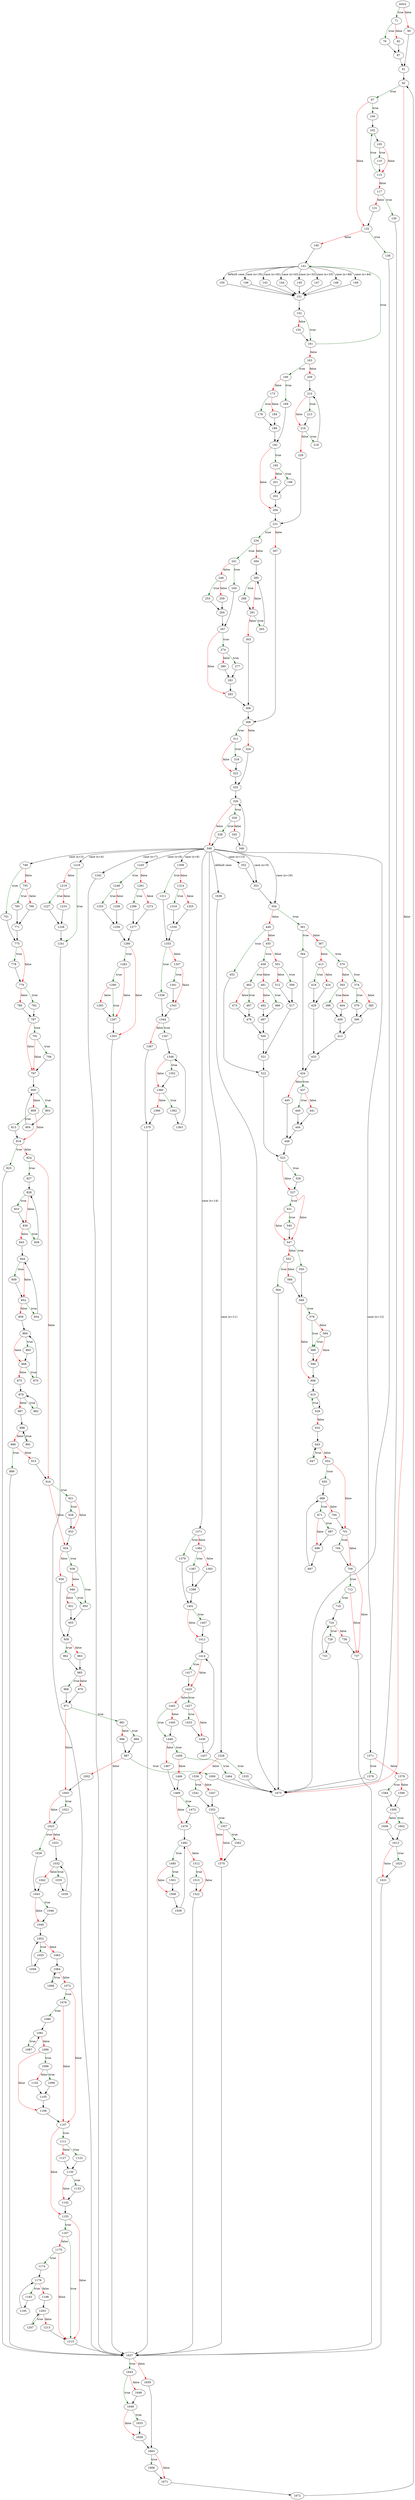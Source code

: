 digraph "sqlite3VXPrintf" {
	// Node definitions.
	3 [label=entry];
	71;
	76;
	82;
	87;
	90;
	91;
	92;
	97;
	100;
	102;
	105;
	110;
	115;
	117;
	130;
	131;
	132;
	138;
	140;
	141;
	143;
	144;
	145;
	146;
	147;
	148;
	149;
	150;
	151;
	152;
	155;
	161;
	163;
	166;
	169;
	173;
	178;
	184;
	189;
	192;
	195;
	198;
	201;
	202;
	204;
	209;
	210;
	213;
	216;
	218;
	228;
	231;
	234;
	241;
	244;
	248;
	253;
	259;
	264;
	267;
	274;
	277;
	280;
	281;
	283;
	284;
	285;
	288;
	291;
	293;
	303;
	306;
	307;
	308;
	311;
	318;
	323;
	324;
	325;
	326;
	329;
	338;
	345;
	346;
	349;
	352;
	353;
	354;
	361;
	364;
	367;
	370;
	374;
	379;
	385;
	390;
	393;
	398;
	404;
	409;
	412;
	413;
	418;
	424;
	429;
	433;
	434;
	437;
	440;
	441;
	444;
	445;
	448;
	449;
	452;
	455;
	458;
	462;
	467;
	473;
	478;
	481;
	486;
	492;
	497;
	500;
	501;
	506;
	512;
	517;
	521;
	522;
	523;
	526;
	527;
	531;
	540;
	547;
	550;
	552;
	564;
	566;
	569;
	578;
	584;
	589;
	590;
	606;
	615;
	629;
	632;
	643;
	647;
	652;
	655;
	668;
	671;
	687;
	696;
	697;
	700;
	701;
	704;
	708;
	712;
	718;
	724;
	729;
	733;
	736;
	737;
	748;
	751;
	755;
	760;
	766;
	771;
	775;
	778;
	779;
	782;
	785;
	787;
	791;
	794;
	797;
	800;
	803;
	804;
	809;
	813;
	818;
	823;
	824;
	827;
	828;
	833;
	836;
	838;
	843;
	844;
	849;
	852;
	854;
	859;
	860;
	865;
	868;
	870;
	875;
	879;
	882;
	887;
	888;
	891;
	896;
	899;
	915;
	916;
	921;
	928;
	933;
	934;
	938;
	946;
	950;
	951;
	955;
	956;
	958;
	962;
	963;
	965;
	968;
	970;
	971;
	981;
	984;
	986;
	987;
	1000;
	1002;
	1003;
	1021;
	1025;
	1028;
	1031;
	1032;
	1035;
	1039;
	1042;
	1043;
	1046;
	1049;
	1052;
	1055;
	1058;
	1063;
	1064;
	1068;
	1072;
	1076;
	1080;
	1081;
	1087;
	1090;
	1096;
	1099;
	1102;
	1105;
	1106;
	1107;
	1111;
	1122;
	1127;
	1130;
	1133;
	1142;
	1155;
	1167;
	1170;
	1174;
	1179;
	1183;
	1195;
	1198;
	1203;
	1207;
	1213;
	1215;
	1216;
	1219;
	1227;
	1233;
	1238;
	1241;
	1242;
	1245;
	1248;
	1253;
	1258;
	1259;
	1261;
	1266;
	1272;
	1277;
	1280;
	1283;
	1290;
	1293;
	1297;
	1303;
	1308;
	1311;
	1314;
	1319;
	1325;
	1330;
	1333;
	1336;
	1337;
	1341;
	1343;
	1344;
	1347;
	1348;
	1352;
	1360;
	1362;
	1363;
	1366;
	1367;
	1370;
	1371;
	1379;
	1382;
	1387;
	1393;
	1398;
	1401;
	1407;
	1412;
	1414;
	1417;
	1425;
	1427;
	1433;
	1436;
	1437;
	1442;
	1445;
	1449;
	1458;
	1464;
	1466;
	1467;
	1469;
	1472;
	1479;
	1481;
	1485;
	1501;
	1508;
	1509;
	1512;
	1515;
	1522;
	1528;
	1535;
	1536;
	1541;
	1547;
	1552;
	1557;
	1562;
	1570;
	1571;
	1578;
	1579;
	1584;
	1590;
	1595;
	1602;
	1608;
	1613;
	1625;
	1631;
	1636;
	1637;
	1643;
	1646;
	1649;
	1655;
	1658;
	1659;
	1663;
	1666;
	1671;
	1672;
	1675;

	// Edge definitions.
	3 -> 71 [
		color=darkgreen
		label=true
	];
	3 -> 90 [
		color=red
		label=false
	];
	71 -> 76 [
		color=darkgreen
		label=true
	];
	71 -> 82 [
		color=red
		label=false
	];
	76 -> 87;
	82 -> 87;
	87 -> 91;
	90 -> 91;
	91 -> 92;
	92 -> 97 [
		color=darkgreen
		label=true
	];
	92 -> 1675 [
		color=red
		label=false
	];
	97 -> 100 [
		color=darkgreen
		label=true
	];
	97 -> 132 [
		color=red
		label=false
	];
	100 -> 102;
	102 -> 105;
	105 -> 110 [
		color=darkgreen
		label=true
	];
	105 -> 115 [
		color=red
		label=false
	];
	110 -> 115;
	115 -> 102 [
		color=darkgreen
		label=true
	];
	115 -> 117 [
		color=red
		label=false
	];
	117 -> 130 [
		color=darkgreen
		label=true
	];
	117 -> 131 [
		color=red
		label=false
	];
	130 -> 1675;
	131 -> 132;
	132 -> 138 [
		color=darkgreen
		label=true
	];
	132 -> 140 [
		color=red
		label=false
	];
	138 -> 1675;
	140 -> 141;
	141 -> 143 [label="case (x=45)"];
	141 -> 144 [label="case (x=43)"];
	141 -> 145 [label="case (x=32)"];
	141 -> 146 [label="case (x=35)"];
	141 -> 147 [label="case (x=33)"];
	141 -> 148 [label="case (x=48)"];
	141 -> 149 [label="case (x=44)"];
	141 -> 150 [label="default case"];
	143 -> 151;
	144 -> 151;
	145 -> 151;
	146 -> 151;
	147 -> 151;
	148 -> 151;
	149 -> 151;
	150 -> 151;
	151 -> 152;
	152 -> 155 [
		color=red
		label=false
	];
	152 -> 161 [
		color=darkgreen
		label=true
	];
	155 -> 161;
	161 -> 141 [
		color=darkgreen
		label=true
	];
	161 -> 163 [
		color=red
		label=false
	];
	163 -> 166 [
		color=darkgreen
		label=true
	];
	163 -> 209 [
		color=red
		label=false
	];
	166 -> 169 [
		color=darkgreen
		label=true
	];
	166 -> 173 [
		color=red
		label=false
	];
	169 -> 192;
	173 -> 178 [
		color=darkgreen
		label=true
	];
	173 -> 184 [
		color=red
		label=false
	];
	178 -> 189;
	184 -> 189;
	189 -> 192;
	192 -> 195 [
		color=darkgreen
		label=true
	];
	192 -> 204 [
		color=red
		label=false
	];
	195 -> 198 [
		color=darkgreen
		label=true
	];
	195 -> 201 [
		color=red
		label=false
	];
	198 -> 202;
	201 -> 202;
	202 -> 204;
	204 -> 231;
	209 -> 210;
	210 -> 213 [
		color=darkgreen
		label=true
	];
	210 -> 216 [
		color=red
		label=false
	];
	213 -> 216;
	216 -> 218 [
		color=darkgreen
		label=true
	];
	216 -> 228 [
		color=red
		label=false
	];
	218 -> 210;
	228 -> 231;
	231 -> 234 [
		color=darkgreen
		label=true
	];
	231 -> 307 [
		color=red
		label=false
	];
	234 -> 241 [
		color=darkgreen
		label=true
	];
	234 -> 284 [
		color=red
		label=false
	];
	241 -> 244 [
		color=darkgreen
		label=true
	];
	241 -> 248 [
		color=red
		label=false
	];
	244 -> 267;
	248 -> 253 [
		color=darkgreen
		label=true
	];
	248 -> 259 [
		color=red
		label=false
	];
	253 -> 264;
	259 -> 264;
	264 -> 267;
	267 -> 274 [
		color=darkgreen
		label=true
	];
	267 -> 283 [
		color=red
		label=false
	];
	274 -> 277 [
		color=darkgreen
		label=true
	];
	274 -> 280 [
		color=red
		label=false
	];
	277 -> 281;
	280 -> 281;
	281 -> 283;
	283 -> 306;
	284 -> 285;
	285 -> 288 [
		color=darkgreen
		label=true
	];
	285 -> 291 [
		color=red
		label=false
	];
	288 -> 291;
	291 -> 293 [
		color=darkgreen
		label=true
	];
	291 -> 303 [
		color=red
		label=false
	];
	293 -> 285;
	303 -> 306;
	306 -> 308;
	307 -> 308;
	308 -> 311 [
		color=darkgreen
		label=true
	];
	308 -> 324 [
		color=red
		label=false
	];
	311 -> 318 [
		color=darkgreen
		label=true
	];
	311 -> 323 [
		color=red
		label=false
	];
	318 -> 323;
	323 -> 325;
	324 -> 325;
	325 -> 326;
	326 -> 329 [
		color=darkgreen
		label=true
	];
	326 -> 349 [
		color=red
		label=false
	];
	329 -> 338 [
		color=darkgreen
		label=true
	];
	329 -> 345 [
		color=red
		label=false
	];
	338 -> 349;
	345 -> 346;
	346 -> 326;
	349 -> 352 [label="case (x=13)"];
	349 -> 353 [label="case (x=0)"];
	349 -> 354 [label="case (x=16)"];
	349 -> 748 [label="case (x=3)"];
	349 -> 1216 [label="case (x=4)"];
	349 -> 1242 [label="case (x=7)"];
	349 -> 1245 [label="case (x=8)"];
	349 -> 1308 [label="case (x=6)"];
	349 -> 1371 [label="case (x=14)"];
	349 -> 1528 [label="case (x=11)"];
	349 -> 1571 [label="case (x=12)"];
	349 -> 1636 [label="default case"];
	352 -> 353;
	353 -> 354;
	354 -> 361 [
		color=darkgreen
		label=true
	];
	354 -> 449 [
		color=red
		label=false
	];
	361 -> 364 [
		color=darkgreen
		label=true
	];
	361 -> 367 [
		color=red
		label=false
	];
	364 -> 434;
	367 -> 370 [
		color=darkgreen
		label=true
	];
	367 -> 413 [
		color=red
		label=false
	];
	370 -> 374 [
		color=darkgreen
		label=true
	];
	370 -> 393 [
		color=red
		label=false
	];
	374 -> 379 [
		color=darkgreen
		label=true
	];
	374 -> 385 [
		color=red
		label=false
	];
	379 -> 390;
	385 -> 390;
	390 -> 412;
	393 -> 398 [
		color=darkgreen
		label=true
	];
	393 -> 404 [
		color=red
		label=false
	];
	398 -> 409;
	404 -> 409;
	409 -> 412;
	412 -> 433;
	413 -> 418 [
		color=darkgreen
		label=true
	];
	413 -> 424 [
		color=red
		label=false
	];
	418 -> 429;
	424 -> 429;
	429 -> 433;
	433 -> 434;
	434 -> 437 [
		color=darkgreen
		label=true
	];
	434 -> 445 [
		color=red
		label=false
	];
	437 -> 440 [
		color=darkgreen
		label=true
	];
	437 -> 441 [
		color=red
		label=false
	];
	440 -> 444;
	441 -> 444;
	444 -> 448;
	445 -> 448;
	448 -> 523;
	449 -> 452 [
		color=darkgreen
		label=true
	];
	449 -> 455 [
		color=red
		label=false
	];
	452 -> 522;
	455 -> 458 [
		color=darkgreen
		label=true
	];
	455 -> 501 [
		color=red
		label=false
	];
	458 -> 462 [
		color=darkgreen
		label=true
	];
	458 -> 481 [
		color=red
		label=false
	];
	462 -> 467 [
		color=darkgreen
		label=true
	];
	462 -> 473 [
		color=red
		label=false
	];
	467 -> 478;
	473 -> 478;
	478 -> 500;
	481 -> 486 [
		color=darkgreen
		label=true
	];
	481 -> 492 [
		color=red
		label=false
	];
	486 -> 497;
	492 -> 497;
	497 -> 500;
	500 -> 521;
	501 -> 506 [
		color=darkgreen
		label=true
	];
	501 -> 512 [
		color=red
		label=false
	];
	506 -> 517;
	512 -> 517;
	517 -> 521;
	521 -> 522;
	522 -> 523;
	523 -> 526 [
		color=darkgreen
		label=true
	];
	523 -> 527 [
		color=red
		label=false
	];
	526 -> 527;
	527 -> 531 [
		color=darkgreen
		label=true
	];
	527 -> 547 [
		color=red
		label=false
	];
	531 -> 540 [
		color=darkgreen
		label=true
	];
	531 -> 547 [
		color=red
		label=false
	];
	540 -> 547;
	547 -> 550 [
		color=darkgreen
		label=true
	];
	547 -> 552 [
		color=red
		label=false
	];
	550 -> 569;
	552 -> 564 [
		color=darkgreen
		label=true
	];
	552 -> 566 [
		color=red
		label=false
	];
	564 -> 1675;
	566 -> 569;
	569 -> 578 [
		color=darkgreen
		label=true
	];
	569 -> 606 [
		color=red
		label=false
	];
	578 -> 584 [
		color=red
		label=false
	];
	578 -> 589 [
		color=darkgreen
		label=true
	];
	584 -> 589 [
		color=darkgreen
		label=true
	];
	584 -> 590 [
		color=red
		label=false
	];
	589 -> 590;
	590 -> 606;
	606 -> 615;
	615 -> 629;
	629 -> 615 [
		color=darkgreen
		label=true
	];
	629 -> 632 [
		color=red
		label=false
	];
	632 -> 643;
	643 -> 647 [
		color=darkgreen
		label=true
	];
	643 -> 652 [
		color=red
		label=false
	];
	647 -> 643;
	652 -> 655 [
		color=darkgreen
		label=true
	];
	652 -> 701 [
		color=red
		label=false
	];
	655 -> 668;
	668 -> 671 [
		color=darkgreen
		label=true
	];
	668 -> 700 [
		color=red
		label=false
	];
	671 -> 687 [
		color=darkgreen
		label=true
	];
	671 -> 696 [
		color=red
		label=false
	];
	687 -> 696;
	696 -> 697;
	697 -> 668;
	700 -> 701;
	701 -> 704 [
		color=darkgreen
		label=true
	];
	701 -> 708 [
		color=red
		label=false
	];
	704 -> 708;
	708 -> 712 [
		color=darkgreen
		label=true
	];
	708 -> 737 [
		color=red
		label=false
	];
	712 -> 718 [
		color=darkgreen
		label=true
	];
	712 -> 737 [
		color=red
		label=false
	];
	718 -> 724;
	724 -> 729 [
		color=darkgreen
		label=true
	];
	724 -> 736 [
		color=red
		label=false
	];
	729 -> 733;
	733 -> 724;
	736 -> 737;
	737 -> 1637;
	748 -> 751 [
		color=darkgreen
		label=true
	];
	748 -> 755 [
		color=red
		label=false
	];
	751 -> 775;
	755 -> 760 [
		color=darkgreen
		label=true
	];
	755 -> 766 [
		color=red
		label=false
	];
	760 -> 771;
	766 -> 771;
	771 -> 775;
	775 -> 778 [
		color=darkgreen
		label=true
	];
	775 -> 779 [
		color=red
		label=false
	];
	778 -> 779;
	779 -> 782 [
		color=darkgreen
		label=true
	];
	779 -> 785 [
		color=red
		label=false
	];
	782 -> 787;
	785 -> 787;
	787 -> 791 [
		color=darkgreen
		label=true
	];
	787 -> 797 [
		color=red
		label=false
	];
	791 -> 794 [
		color=darkgreen
		label=true
	];
	791 -> 797 [
		color=red
		label=false
	];
	794 -> 797;
	797 -> 800;
	800 -> 803 [
		color=darkgreen
		label=true
	];
	800 -> 809 [
		color=red
		label=false
	];
	803 -> 804;
	804 -> 800;
	809 -> 813 [
		color=darkgreen
		label=true
	];
	809 -> 818 [
		color=red
		label=false
	];
	813 -> 818;
	818 -> 823 [
		color=darkgreen
		label=true
	];
	818 -> 824 [
		color=red
		label=false
	];
	823 -> 1637;
	824 -> 827 [
		color=darkgreen
		label=true
	];
	824 -> 916 [
		color=red
		label=false
	];
	827 -> 828;
	828 -> 833 [
		color=darkgreen
		label=true
	];
	828 -> 836 [
		color=red
		label=false
	];
	833 -> 836;
	836 -> 838 [
		color=darkgreen
		label=true
	];
	836 -> 843 [
		color=red
		label=false
	];
	838 -> 828;
	843 -> 844;
	844 -> 849 [
		color=darkgreen
		label=true
	];
	844 -> 852 [
		color=red
		label=false
	];
	849 -> 852;
	852 -> 854 [
		color=darkgreen
		label=true
	];
	852 -> 859 [
		color=red
		label=false
	];
	854 -> 844;
	859 -> 860;
	860 -> 865 [
		color=darkgreen
		label=true
	];
	860 -> 868 [
		color=red
		label=false
	];
	865 -> 868;
	868 -> 870 [
		color=darkgreen
		label=true
	];
	868 -> 875 [
		color=red
		label=false
	];
	870 -> 860;
	875 -> 879;
	879 -> 882 [
		color=darkgreen
		label=true
	];
	879 -> 887 [
		color=red
		label=false
	];
	882 -> 879;
	887 -> 888;
	888 -> 891 [
		color=darkgreen
		label=true
	];
	888 -> 896 [
		color=red
		label=false
	];
	891 -> 888;
	896 -> 899 [
		color=darkgreen
		label=true
	];
	896 -> 915 [
		color=red
		label=false
	];
	899 -> 1637;
	915 -> 916;
	916 -> 921 [
		color=darkgreen
		label=true
	];
	916 -> 934 [
		color=red
		label=false
	];
	921 -> 928 [
		color=darkgreen
		label=true
	];
	921 -> 933 [
		color=red
		label=false
	];
	928 -> 933;
	933 -> 934;
	934 -> 938 [
		color=darkgreen
		label=true
	];
	934 -> 956 [
		color=red
		label=false
	];
	938 -> 946 [
		color=red
		label=false
	];
	938 -> 950 [
		color=darkgreen
		label=true
	];
	946 -> 950 [
		color=darkgreen
		label=true
	];
	946 -> 951 [
		color=red
		label=false
	];
	950 -> 955;
	951 -> 955;
	955 -> 958;
	956 -> 958;
	958 -> 962 [
		color=darkgreen
		label=true
	];
	958 -> 963 [
		color=red
		label=false
	];
	962 -> 965;
	963 -> 965;
	965 -> 968 [
		color=darkgreen
		label=true
	];
	965 -> 970 [
		color=red
		label=false
	];
	968 -> 971;
	970 -> 971;
	971 -> 981 [
		color=darkgreen
		label=true
	];
	971 -> 1003 [
		color=red
		label=false
	];
	981 -> 984 [
		color=darkgreen
		label=true
	];
	981 -> 986 [
		color=red
		label=false
	];
	984 -> 987;
	986 -> 987;
	987 -> 1000 [
		color=darkgreen
		label=true
	];
	987 -> 1002 [
		color=red
		label=false
	];
	1000 -> 1675;
	1002 -> 1003;
	1003 -> 1021 [
		color=darkgreen
		label=true
	];
	1003 -> 1025 [
		color=red
		label=false
	];
	1021 -> 1025;
	1025 -> 1028 [
		color=darkgreen
		label=true
	];
	1025 -> 1031 [
		color=red
		label=false
	];
	1028 -> 1043;
	1031 -> 1032;
	1032 -> 1035 [
		color=darkgreen
		label=true
	];
	1032 -> 1042 [
		color=red
		label=false
	];
	1035 -> 1039;
	1039 -> 1032;
	1042 -> 1043;
	1043 -> 1046 [
		color=darkgreen
		label=true
	];
	1043 -> 1049 [
		color=red
		label=false
	];
	1046 -> 1049;
	1049 -> 1052;
	1052 -> 1055 [
		color=darkgreen
		label=true
	];
	1052 -> 1063 [
		color=red
		label=false
	];
	1055 -> 1058;
	1058 -> 1052;
	1063 -> 1064;
	1064 -> 1068 [
		color=darkgreen
		label=true
	];
	1064 -> 1072 [
		color=red
		label=false
	];
	1068 -> 1064;
	1072 -> 1076 [
		color=darkgreen
		label=true
	];
	1072 -> 1107 [
		color=red
		label=false
	];
	1076 -> 1080 [
		color=darkgreen
		label=true
	];
	1076 -> 1107 [
		color=red
		label=false
	];
	1080 -> 1081;
	1081 -> 1087 [
		color=darkgreen
		label=true
	];
	1081 -> 1090 [
		color=red
		label=false
	];
	1087 -> 1081;
	1090 -> 1096 [
		color=darkgreen
		label=true
	];
	1090 -> 1106 [
		color=red
		label=false
	];
	1096 -> 1099 [
		color=darkgreen
		label=true
	];
	1096 -> 1102 [
		color=red
		label=false
	];
	1099 -> 1105;
	1102 -> 1105;
	1105 -> 1106;
	1106 -> 1107;
	1107 -> 1111 [
		color=darkgreen
		label=true
	];
	1107 -> 1155 [
		color=red
		label=false
	];
	1111 -> 1122 [
		color=darkgreen
		label=true
	];
	1111 -> 1127 [
		color=red
		label=false
	];
	1122 -> 1130;
	1127 -> 1130;
	1130 -> 1133 [
		color=darkgreen
		label=true
	];
	1130 -> 1142 [
		color=red
		label=false
	];
	1133 -> 1142;
	1142 -> 1155;
	1155 -> 1167 [
		color=darkgreen
		label=true
	];
	1155 -> 1215 [
		color=red
		label=false
	];
	1167 -> 1170 [
		color=red
		label=false
	];
	1167 -> 1215 [
		color=darkgreen
		label=true
	];
	1170 -> 1174 [
		color=darkgreen
		label=true
	];
	1170 -> 1215 [
		color=red
		label=false
	];
	1174 -> 1179;
	1179 -> 1183 [
		color=darkgreen
		label=true
	];
	1179 -> 1198 [
		color=red
		label=false
	];
	1183 -> 1195;
	1195 -> 1179;
	1198 -> 1203;
	1203 -> 1207 [
		color=darkgreen
		label=true
	];
	1203 -> 1213 [
		color=red
		label=false
	];
	1207 -> 1203;
	1213 -> 1215;
	1215 -> 1637;
	1216 -> 1219 [
		color=red
		label=false
	];
	1216 -> 1241 [
		color=darkgreen
		label=true
	];
	1219 -> 1227 [
		color=darkgreen
		label=true
	];
	1219 -> 1233 [
		color=red
		label=false
	];
	1227 -> 1238;
	1233 -> 1238;
	1238 -> 1241;
	1241 -> 1637;
	1242 -> 1637;
	1245 -> 1248 [
		color=darkgreen
		label=true
	];
	1245 -> 1261 [
		color=red
		label=false
	];
	1248 -> 1253 [
		color=darkgreen
		label=true
	];
	1248 -> 1258 [
		color=red
		label=false
	];
	1253 -> 1259;
	1258 -> 1259;
	1259 -> 1280;
	1261 -> 1266 [
		color=darkgreen
		label=true
	];
	1261 -> 1272 [
		color=red
		label=false
	];
	1266 -> 1277;
	1272 -> 1277;
	1277 -> 1280;
	1280 -> 1283 [
		color=darkgreen
		label=true
	];
	1280 -> 1303 [
		color=red
		label=false
	];
	1283 -> 1290 [
		color=darkgreen
		label=true
	];
	1283 -> 1297 [
		color=red
		label=false
	];
	1290 -> 1293 [
		color=red
		label=false
	];
	1290 -> 1297 [
		color=darkgreen
		label=true
	];
	1293 -> 1297;
	1297 -> 1303;
	1303 -> 1637;
	1308 -> 1311 [
		color=darkgreen
		label=true
	];
	1308 -> 1314 [
		color=red
		label=false
	];
	1311 -> 1333;
	1314 -> 1319 [
		color=darkgreen
		label=true
	];
	1314 -> 1325 [
		color=red
		label=false
	];
	1319 -> 1330;
	1325 -> 1330;
	1330 -> 1333;
	1333 -> 1336 [
		color=darkgreen
		label=true
	];
	1333 -> 1337 [
		color=red
		label=false
	];
	1336 -> 1344;
	1337 -> 1341 [
		color=darkgreen
		label=true
	];
	1337 -> 1343 [
		color=red
		label=false
	];
	1341 -> 1343;
	1343 -> 1344;
	1344 -> 1347 [
		color=darkgreen
		label=true
	];
	1344 -> 1367 [
		color=red
		label=false
	];
	1347 -> 1348;
	1348 -> 1352 [
		color=darkgreen
		label=true
	];
	1348 -> 1360 [
		color=red
		label=false
	];
	1352 -> 1360;
	1360 -> 1362 [
		color=darkgreen
		label=true
	];
	1360 -> 1366 [
		color=red
		label=false
	];
	1362 -> 1363;
	1363 -> 1348;
	1366 -> 1370;
	1367 -> 1370;
	1370 -> 1637;
	1371 -> 1379 [
		color=darkgreen
		label=true
	];
	1371 -> 1382 [
		color=red
		label=false
	];
	1379 -> 1401;
	1382 -> 1387 [
		color=darkgreen
		label=true
	];
	1382 -> 1393 [
		color=red
		label=false
	];
	1387 -> 1398;
	1393 -> 1398;
	1398 -> 1401;
	1401 -> 1407 [
		color=darkgreen
		label=true
	];
	1401 -> 1412 [
		color=red
		label=false
	];
	1407 -> 1412;
	1412 -> 1414;
	1414 -> 1417 [
		color=darkgreen
		label=true
	];
	1414 -> 1425 [
		color=red
		label=false
	];
	1417 -> 1425;
	1425 -> 1427 [
		color=darkgreen
		label=true
	];
	1425 -> 1442 [
		color=red
		label=false
	];
	1427 -> 1433 [
		color=darkgreen
		label=true
	];
	1427 -> 1436 [
		color=red
		label=false
	];
	1433 -> 1436;
	1436 -> 1437;
	1437 -> 1414;
	1442 -> 1445 [
		color=red
		label=false
	];
	1442 -> 1449 [
		color=darkgreen
		label=true
	];
	1445 -> 1449;
	1449 -> 1458 [
		color=darkgreen
		label=true
	];
	1449 -> 1467 [
		color=red
		label=false
	];
	1458 -> 1464 [
		color=darkgreen
		label=true
	];
	1458 -> 1466 [
		color=red
		label=false
	];
	1464 -> 1675;
	1466 -> 1469;
	1467 -> 1469;
	1469 -> 1472 [
		color=darkgreen
		label=true
	];
	1469 -> 1479 [
		color=red
		label=false
	];
	1472 -> 1479;
	1479 -> 1481;
	1481 -> 1485 [
		color=darkgreen
		label=true
	];
	1481 -> 1512 [
		color=red
		label=false
	];
	1485 -> 1501 [
		color=darkgreen
		label=true
	];
	1485 -> 1508 [
		color=red
		label=false
	];
	1501 -> 1508;
	1508 -> 1509;
	1509 -> 1481;
	1512 -> 1515 [
		color=darkgreen
		label=true
	];
	1512 -> 1522 [
		color=red
		label=false
	];
	1515 -> 1522;
	1522 -> 1637;
	1528 -> 1535 [
		color=darkgreen
		label=true
	];
	1528 -> 1536 [
		color=red
		label=false
	];
	1535 -> 1675;
	1536 -> 1541 [
		color=darkgreen
		label=true
	];
	1536 -> 1547 [
		color=red
		label=false
	];
	1541 -> 1552;
	1547 -> 1552;
	1552 -> 1557 [
		color=darkgreen
		label=true
	];
	1552 -> 1570 [
		color=red
		label=false
	];
	1557 -> 1562 [
		color=darkgreen
		label=true
	];
	1557 -> 1570 [
		color=red
		label=false
	];
	1562 -> 1570;
	1570 -> 1637;
	1571 -> 1578 [
		color=darkgreen
		label=true
	];
	1571 -> 1579 [
		color=red
		label=false
	];
	1578 -> 1675;
	1579 -> 1584 [
		color=darkgreen
		label=true
	];
	1579 -> 1590 [
		color=red
		label=false
	];
	1584 -> 1595;
	1590 -> 1595;
	1595 -> 1602 [
		color=darkgreen
		label=true
	];
	1595 -> 1608 [
		color=red
		label=false
	];
	1602 -> 1613;
	1608 -> 1613;
	1613 -> 1625 [
		color=darkgreen
		label=true
	];
	1613 -> 1631 [
		color=red
		label=false
	];
	1625 -> 1631;
	1631 -> 1637;
	1636 -> 1675;
	1637 -> 1643 [
		color=darkgreen
		label=true
	];
	1637 -> 1659 [
		color=red
		label=false
	];
	1643 -> 1646 [
		color=red
		label=false
	];
	1643 -> 1649 [
		color=darkgreen
		label=true
	];
	1646 -> 1649;
	1649 -> 1655 [
		color=darkgreen
		label=true
	];
	1649 -> 1658 [
		color=red
		label=false
	];
	1655 -> 1658;
	1658 -> 1663;
	1659 -> 1663;
	1663 -> 1666 [
		color=darkgreen
		label=true
	];
	1663 -> 1671 [
		color=red
		label=false
	];
	1666 -> 1671;
	1671 -> 1672;
	1672 -> 92;
}
